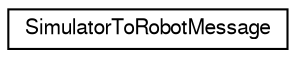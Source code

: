 digraph "Graphical Class Hierarchy"
{
  edge [fontname="FreeSans",fontsize="10",labelfontname="FreeSans",labelfontsize="10"];
  node [fontname="FreeSans",fontsize="10",shape=record];
  rankdir="LR";
  Node1 [label="SimulatorToRobotMessage",height=0.2,width=0.4,color="black", fillcolor="white", style="filled",URL="$da/d43/struct_simulator_to_robot_message.html"];
}
